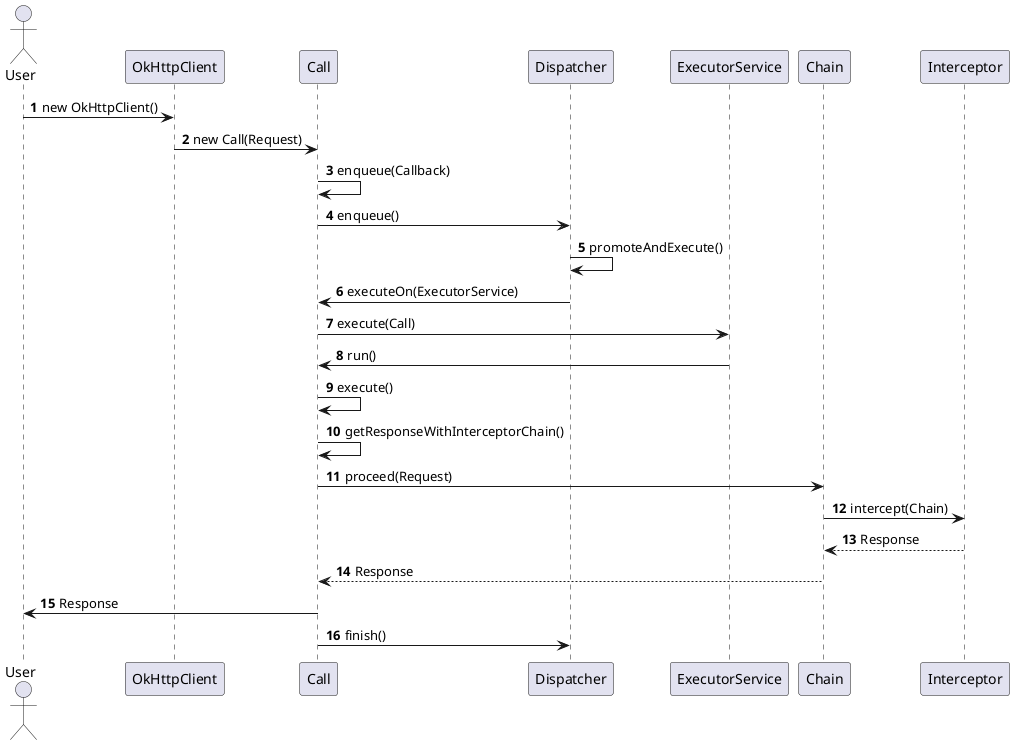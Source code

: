 
@startuml
autonumber

actor User

User -> OkHttpClient: new OkHttpClient()
OkHttpClient -> Call: new Call(Request)
Call -> Call: enqueue(Callback)
Call -> Dispatcher: enqueue()
Dispatcher -> Dispatcher: promoteAndExecute()
Dispatcher -> Call: executeOn(ExecutorService)
Call -> ExecutorService: execute(Call)
ExecutorService -> Call: run()
Call -> Call: execute()
Call -> Call: getResponseWithInterceptorChain()
Call -> Chain: proceed(Request)
Chain -> Interceptor: intercept(Chain)
Interceptor --> Chain: Response
Chain --> Call: Response
Call -> User: Response
Call -> Dispatcher: finish()
@enduml